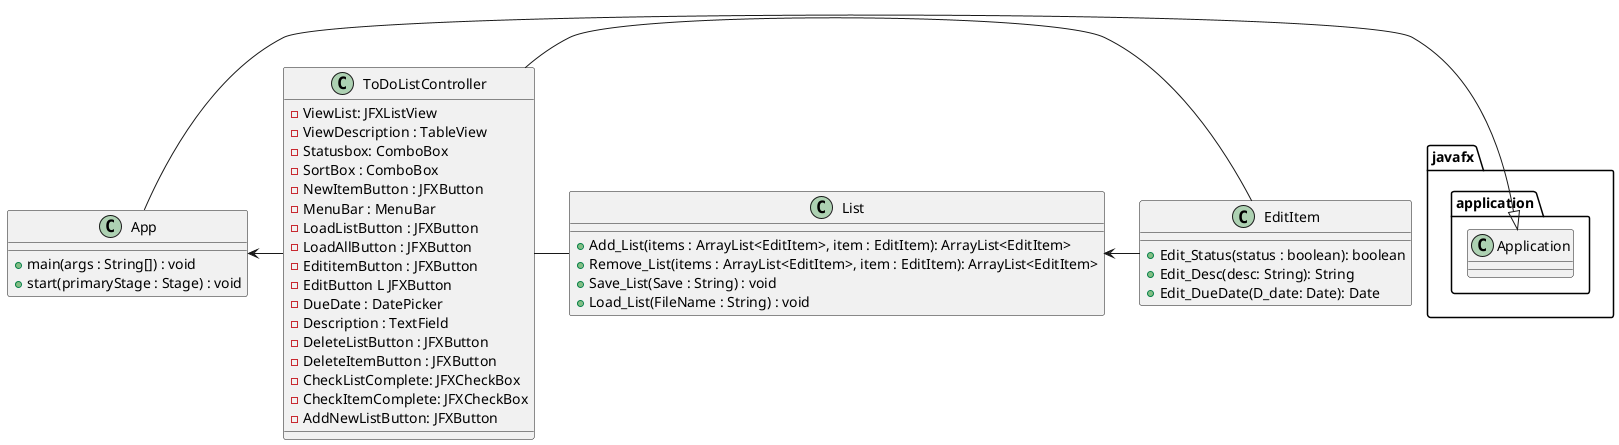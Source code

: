 @startuml

Class App{
+ main(args : String[]) : void
+ start(primaryStage : Stage) : void
}
Class EditItem{
+ Edit_Status(status : boolean): boolean
+ Edit_Desc(desc: String): String
+ Edit_DueDate(D_date: Date): Date
}
Class List{
+ Add_List(items : ArrayList<EditItem>, item : EditItem): ArrayList<EditItem>
+ Remove_List(items : ArrayList<EditItem>, item : EditItem): ArrayList<EditItem>
+ Save_List(Save : String) : void
+ Load_List(FileName : String) : void
}
Class ToDoListController{
- ViewList: JFXListView
- ViewDescription : TableView
- Statusbox: ComboBox
- SortBox : ComboBox
- NewItemButton : JFXButton
- MenuBar : MenuBar
- LoadListButton : JFXButton
- LoadAllButton : JFXButton
- EdititemButton : JFXButton
- EditButton L JFXButton
- DueDate : DatePicker
- Description : TextField
- DeleteListButton : JFXButton
- DeleteItemButton : JFXButton
- CheckListComplete: JFXCheckBox
- CheckItemComplete: JFXCheckBox
- AddNewListButton: JFXButton
}

List <- EditItem
ToDoListController - EditItem
ToDoListController - List
App <- ToDoListController
App -|> javafx.application.Application
@enduml
